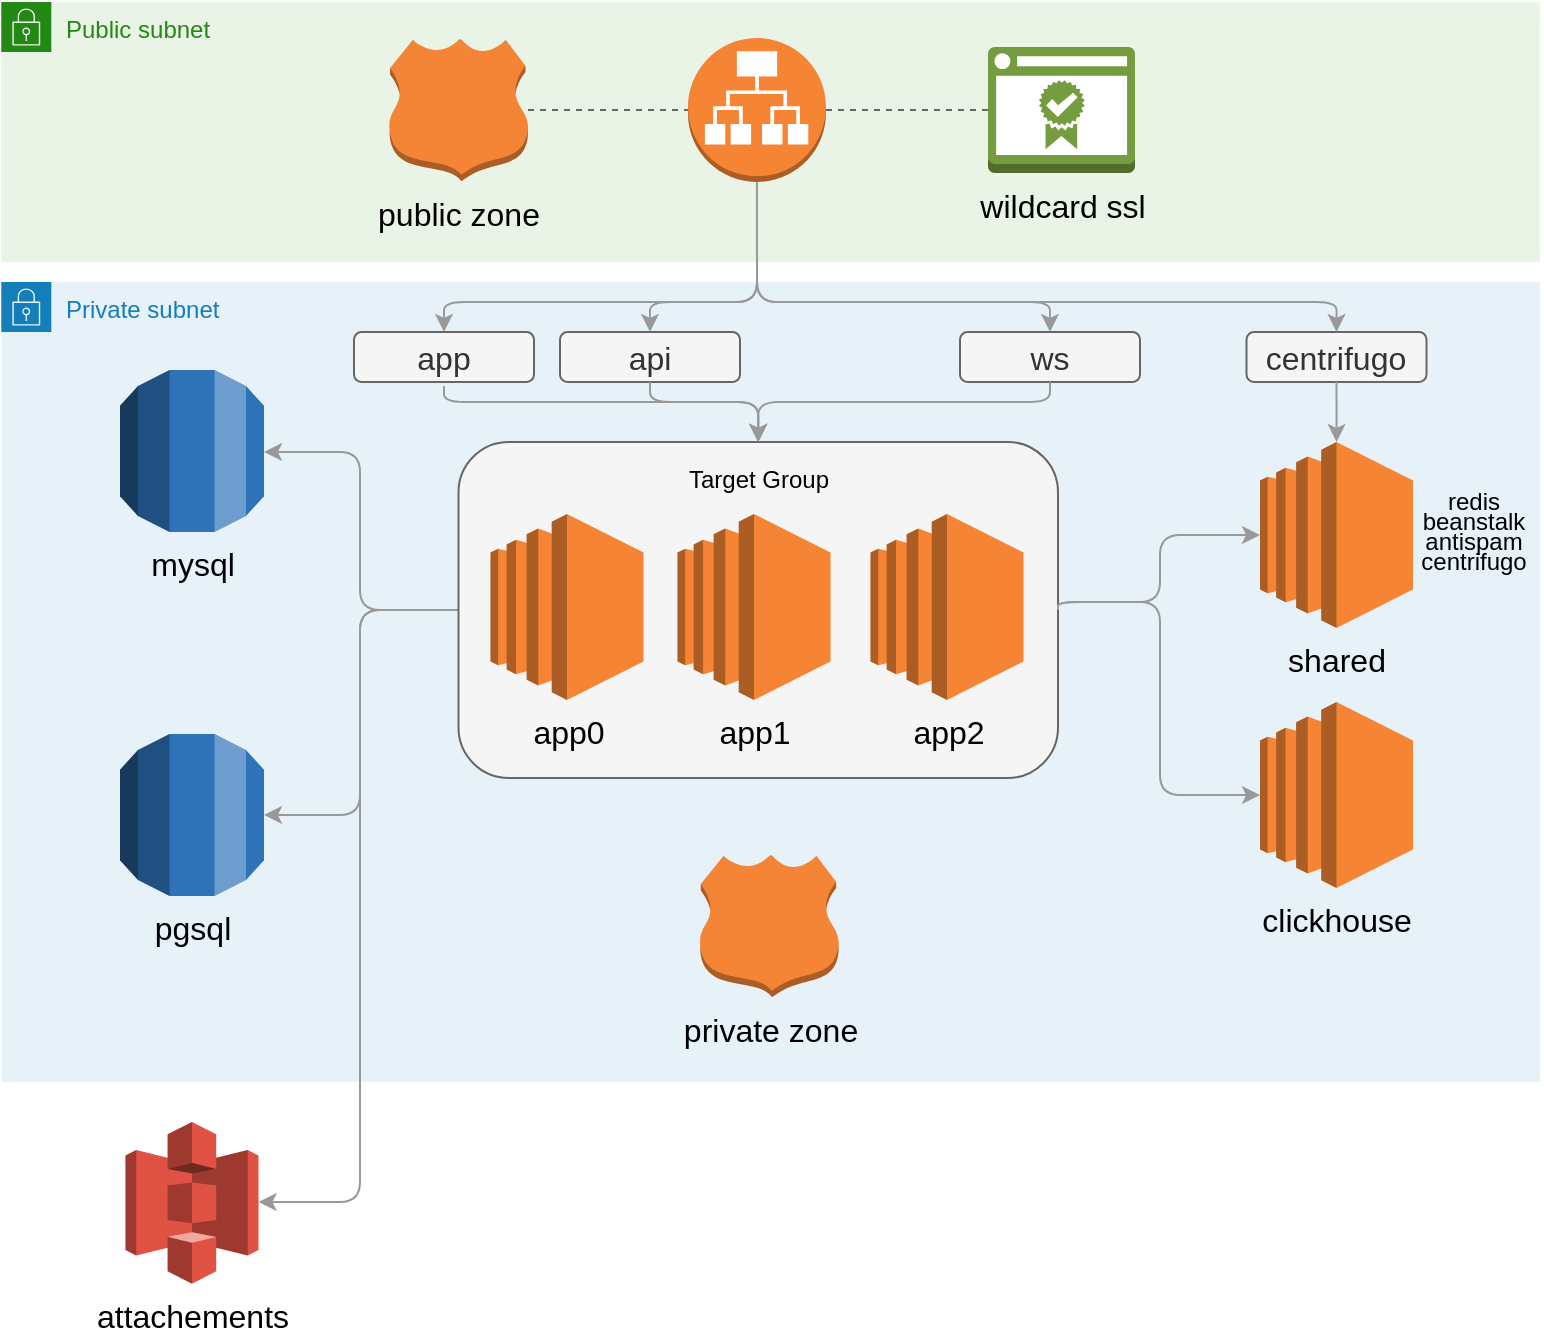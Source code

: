 <mxfile version="20.2.7" type="device"><diagram id="DSVBki9k_rjC8k7L7HFt" name="CRM"><mxGraphModel dx="1018" dy="690" grid="0" gridSize="10" guides="1" tooltips="1" connect="1" arrows="1" fold="1" page="1" pageScale="1" pageWidth="850" pageHeight="1100" math="0" shadow="0"><root><mxCell id="0"/><mxCell id="1" parent="0"/><mxCell id="vWe7kJLQT7QQB01JQrwy-1" value="Public subnet" style="points=[[0,0],[0.25,0],[0.5,0],[0.75,0],[1,0],[1,0.25],[1,0.5],[1,0.75],[1,1],[0.75,1],[0.5,1],[0.25,1],[0,1],[0,0.75],[0,0.5],[0,0.25]];outlineConnect=0;gradientColor=none;html=1;whiteSpace=wrap;fontSize=12;fontStyle=0;container=1;pointerEvents=0;collapsible=0;recursiveResize=0;shape=mxgraph.aws4.group;grIcon=mxgraph.aws4.group_security_group;grStroke=0;strokeColor=#248814;fillColor=#E9F3E6;verticalAlign=top;align=left;spacingLeft=30;fontColor=#248814;dashed=0;" parent="1" vertex="1"><mxGeometry x="40.65" y="20" width="769.35" height="130" as="geometry"/></mxCell><mxCell id="iMHQAZu92EhQEXRAUzaX-1" value="Private subnet" style="points=[[0,0],[0.25,0],[0.5,0],[0.75,0],[1,0],[1,0.25],[1,0.5],[1,0.75],[1,1],[0.75,1],[0.5,1],[0.25,1],[0,1],[0,0.75],[0,0.5],[0,0.25]];outlineConnect=0;gradientColor=none;html=1;whiteSpace=wrap;fontSize=12;fontStyle=0;container=1;pointerEvents=0;collapsible=0;recursiveResize=0;shape=mxgraph.aws4.group;grIcon=mxgraph.aws4.group_security_group;grStroke=0;strokeColor=#147EBA;fillColor=#E6F2F8;verticalAlign=top;align=left;spacingLeft=30;fontColor=#147EBA;dashed=0;rounded=1;shadow=0;glass=0;labelBackgroundColor=none;sketch=0;" parent="1" vertex="1"><mxGeometry x="40.65" y="160" width="769.35" height="400" as="geometry"/></mxCell><mxCell id="1mjnpLLMCdL2hRepT4-3-5" value="shared" style="outlineConnect=0;dashed=0;verticalLabelPosition=bottom;verticalAlign=top;align=center;html=1;shape=mxgraph.aws3.ec2;fillColor=#F58534;gradientColor=none;fontSize=16;" parent="iMHQAZu92EhQEXRAUzaX-1" vertex="1"><mxGeometry x="629.35" y="80" width="76.5" height="93" as="geometry"/></mxCell><mxCell id="1mjnpLLMCdL2hRepT4-3-23" value="mysql" style="outlineConnect=0;dashed=0;verticalLabelPosition=bottom;verticalAlign=top;align=center;html=1;shape=mxgraph.aws3.rds;fillColor=#2E73B8;gradientColor=none;labelBackgroundColor=none;fontSize=16;" parent="iMHQAZu92EhQEXRAUzaX-1" vertex="1"><mxGeometry x="59.35" y="44" width="72" height="81" as="geometry"/></mxCell><mxCell id="1mjnpLLMCdL2hRepT4-3-53" value="api" style="rounded=1;whiteSpace=wrap;html=1;labelBackgroundColor=none;fontSize=16;fillColor=#f5f5f5;strokeColor=#666666;glass=0;shadow=0;sketch=0;fontColor=#333333;" parent="iMHQAZu92EhQEXRAUzaX-1" vertex="1"><mxGeometry x="279.35" y="25" width="90" height="25" as="geometry"/></mxCell><mxCell id="1mjnpLLMCdL2hRepT4-3-55" value="centrifugo" style="rounded=1;whiteSpace=wrap;html=1;labelBackgroundColor=none;fontSize=16;fillColor=#f5f5f5;strokeColor=#666666;glass=0;shadow=0;sketch=0;fontColor=#333333;" parent="iMHQAZu92EhQEXRAUzaX-1" vertex="1"><mxGeometry x="622.6" y="25" width="90" height="25" as="geometry"/></mxCell><mxCell id="rL5hdzW-foJPqtZdxb_i-8" style="edgeStyle=orthogonalEdgeStyle;rounded=1;orthogonalLoop=1;jettySize=auto;html=1;entryX=0.5;entryY=0;entryDx=0;entryDy=0;entryPerimeter=0;fontSize=16;endArrow=classic;endFill=1;strokeColor=#999999;strokeWidth=1;exitX=0.5;exitY=1;exitDx=0;exitDy=0;" parent="iMHQAZu92EhQEXRAUzaX-1" source="1mjnpLLMCdL2hRepT4-3-55" target="1mjnpLLMCdL2hRepT4-3-5" edge="1"><mxGeometry relative="1" as="geometry"><Array as="points"><mxPoint x="668" y="80"/><mxPoint x="668" y="80"/></Array></mxGeometry></mxCell><mxCell id="vWe7kJLQT7QQB01JQrwy-22" value="ws" style="rounded=1;whiteSpace=wrap;html=1;labelBackgroundColor=none;fontSize=16;fillColor=#f5f5f5;strokeColor=#666666;glass=0;shadow=0;sketch=0;fontColor=#333333;" parent="iMHQAZu92EhQEXRAUzaX-1" vertex="1"><mxGeometry x="479.35" y="25" width="90" height="25" as="geometry"/></mxCell><mxCell id="W_9RDFkBrvzOMvZUvS8E-1" value="clickhouse" style="outlineConnect=0;dashed=0;verticalLabelPosition=bottom;verticalAlign=top;align=center;html=1;shape=mxgraph.aws3.ec2;fillColor=#F58534;gradientColor=none;fontSize=16;" vertex="1" parent="iMHQAZu92EhQEXRAUzaX-1"><mxGeometry x="629.35" y="210" width="76.5" height="93" as="geometry"/></mxCell><mxCell id="rL5hdzW-foJPqtZdxb_i-15" style="edgeStyle=orthogonalEdgeStyle;rounded=1;orthogonalLoop=1;jettySize=auto;html=1;fontSize=16;endArrow=classic;endFill=1;strokeColor=#999999;strokeWidth=1;labelBackgroundColor=none;entryX=0;entryY=0.5;entryDx=0;entryDy=0;entryPerimeter=0;exitX=1;exitY=0.5;exitDx=0;exitDy=0;" parent="1" source="1mjnpLLMCdL2hRepT4-3-16" target="1mjnpLLMCdL2hRepT4-3-5" edge="1"><mxGeometry relative="1" as="geometry"><Array as="points"><mxPoint x="569" y="320"/><mxPoint x="620" y="320"/><mxPoint x="620" y="287"/></Array></mxGeometry></mxCell><mxCell id="rL5hdzW-foJPqtZdxb_i-17" style="edgeStyle=orthogonalEdgeStyle;rounded=1;orthogonalLoop=1;jettySize=auto;html=1;entryX=1;entryY=0.5;entryDx=0;entryDy=0;entryPerimeter=0;fontSize=16;endArrow=classic;endFill=1;strokeColor=#999999;strokeWidth=1;exitX=0;exitY=0.5;exitDx=0;exitDy=0;" parent="1" source="1mjnpLLMCdL2hRepT4-3-16" target="1mjnpLLMCdL2hRepT4-3-23" edge="1"><mxGeometry relative="1" as="geometry"><Array as="points"><mxPoint x="220" y="324"/><mxPoint x="220" y="245"/><mxPoint x="172" y="245"/></Array></mxGeometry></mxCell><mxCell id="rL5hdzW-foJPqtZdxb_i-18" style="edgeStyle=orthogonalEdgeStyle;rounded=1;orthogonalLoop=1;jettySize=auto;html=1;entryX=1;entryY=0.5;entryDx=0;entryDy=0;entryPerimeter=0;fontSize=16;endArrow=classic;endFill=1;strokeColor=#999999;strokeWidth=1;exitX=0;exitY=0.5;exitDx=0;exitDy=0;" parent="1" source="1mjnpLLMCdL2hRepT4-3-16" target="1mjnpLLMCdL2hRepT4-3-24" edge="1"><mxGeometry relative="1" as="geometry"><Array as="points"><mxPoint x="220" y="324"/><mxPoint x="220" y="427"/></Array></mxGeometry></mxCell><mxCell id="iMHQAZu92EhQEXRAUzaX-4" style="edgeStyle=orthogonalEdgeStyle;rounded=1;orthogonalLoop=1;jettySize=auto;html=1;fontSize=16;endArrow=classic;endFill=1;strokeColor=#999999;strokeWidth=1;entryX=1;entryY=0.5;entryDx=0;entryDy=0;entryPerimeter=0;exitX=0;exitY=0.5;exitDx=0;exitDy=0;" parent="1" source="1mjnpLLMCdL2hRepT4-3-16" target="1mjnpLLMCdL2hRepT4-3-73" edge="1"><mxGeometry relative="1" as="geometry"><Array as="points"><mxPoint x="220" y="324"/><mxPoint x="220" y="620"/><mxPoint x="169" y="620"/></Array><mxPoint x="210" y="240" as="targetPoint"/></mxGeometry></mxCell><mxCell id="1mjnpLLMCdL2hRepT4-3-16" value="" style="rounded=1;whiteSpace=wrap;html=1;fillColor=#f5f5f5;strokeColor=#666666;fontColor=#333333;" parent="1" vertex="1"><mxGeometry x="269.25" y="240" width="299.75" height="168" as="geometry"/></mxCell><mxCell id="1mjnpLLMCdL2hRepT4-3-56" style="edgeStyle=orthogonalEdgeStyle;rounded=1;orthogonalLoop=1;jettySize=auto;html=1;fontSize=16;strokeColor=#999999;strokeWidth=1;" parent="1" source="1mjnpLLMCdL2hRepT4-3-4" target="1mjnpLLMCdL2hRepT4-3-52" edge="1"><mxGeometry relative="1" as="geometry"><Array as="points"><mxPoint x="419" y="170"/><mxPoint x="262" y="170"/></Array></mxGeometry></mxCell><mxCell id="1mjnpLLMCdL2hRepT4-3-57" style="edgeStyle=orthogonalEdgeStyle;rounded=1;orthogonalLoop=1;jettySize=auto;html=1;fontSize=16;strokeColor=#999999;strokeWidth=1;entryX=0.5;entryY=0;entryDx=0;entryDy=0;" parent="1" source="1mjnpLLMCdL2hRepT4-3-4" target="1mjnpLLMCdL2hRepT4-3-53" edge="1"><mxGeometry relative="1" as="geometry"><Array as="points"><mxPoint x="419" y="170"/><mxPoint x="365" y="170"/></Array><mxPoint x="377.34" y="184.66" as="targetPoint"/></mxGeometry></mxCell><mxCell id="1mjnpLLMCdL2hRepT4-3-58" style="edgeStyle=orthogonalEdgeStyle;rounded=1;orthogonalLoop=1;jettySize=auto;html=1;entryX=0.5;entryY=0;entryDx=0;entryDy=0;fontSize=16;strokeColor=#999999;strokeWidth=1;" parent="1" source="1mjnpLLMCdL2hRepT4-3-4" target="vWe7kJLQT7QQB01JQrwy-22" edge="1"><mxGeometry relative="1" as="geometry"><Array as="points"><mxPoint x="419" y="170"/><mxPoint x="565" y="170"/></Array><mxPoint x="495" y="186" as="targetPoint"/></mxGeometry></mxCell><mxCell id="1mjnpLLMCdL2hRepT4-3-59" style="edgeStyle=orthogonalEdgeStyle;rounded=1;orthogonalLoop=1;jettySize=auto;html=1;fontSize=16;strokeColor=#999999;strokeWidth=1;entryX=0.5;entryY=0;entryDx=0;entryDy=0;" parent="1" source="1mjnpLLMCdL2hRepT4-3-4" target="1mjnpLLMCdL2hRepT4-3-55" edge="1"><mxGeometry relative="1" as="geometry"><Array as="points"><mxPoint x="419" y="170"/><mxPoint x="708" y="170"/></Array></mxGeometry></mxCell><mxCell id="1mjnpLLMCdL2hRepT4-3-4" value="" style="outlineConnect=0;dashed=0;verticalLabelPosition=bottom;verticalAlign=top;align=center;html=1;shape=mxgraph.aws3.application_load_balancer;fillColor=#F58534;gradientColor=none;fontSize=16;" parent="1" vertex="1"><mxGeometry x="384" y="38" width="69" height="72" as="geometry"/></mxCell><mxCell id="1mjnpLLMCdL2hRepT4-3-8" value="app0" style="outlineConnect=0;dashed=0;verticalLabelPosition=bottom;verticalAlign=top;align=center;html=1;shape=mxgraph.aws3.ec2;fillColor=#F58534;gradientColor=none;fontSize=16;" parent="1" vertex="1"><mxGeometry x="285.25" y="276" width="76.5" height="93" as="geometry"/></mxCell><mxCell id="rL5hdzW-foJPqtZdxb_i-5" style="edgeStyle=orthogonalEdgeStyle;rounded=1;orthogonalLoop=1;jettySize=auto;html=1;entryX=0.5;entryY=0;entryDx=0;entryDy=0;fontSize=16;endArrow=classic;endFill=1;strokeColor=#999999;strokeWidth=1;exitX=0.5;exitY=1;exitDx=0;exitDy=0;" parent="1" target="1mjnpLLMCdL2hRepT4-3-16" edge="1"><mxGeometry relative="1" as="geometry"><Array as="points"><mxPoint x="262" y="220"/><mxPoint x="419" y="220"/></Array><mxPoint x="262" y="212" as="sourcePoint"/></mxGeometry></mxCell><mxCell id="1mjnpLLMCdL2hRepT4-3-52" value="app" style="rounded=1;whiteSpace=wrap;html=1;labelBackgroundColor=none;fontSize=16;fillColor=#f5f5f5;strokeColor=#666666;fontColor=#333333;" parent="1" vertex="1"><mxGeometry x="217" y="185" width="90" height="25" as="geometry"/></mxCell><mxCell id="rL5hdzW-foJPqtZdxb_i-6" style="edgeStyle=orthogonalEdgeStyle;rounded=1;orthogonalLoop=1;jettySize=auto;html=1;entryX=0.5;entryY=0;entryDx=0;entryDy=0;fontSize=16;endArrow=classic;endFill=1;strokeColor=#999999;strokeWidth=1;exitX=0.5;exitY=1;exitDx=0;exitDy=0;" parent="1" source="1mjnpLLMCdL2hRepT4-3-53" target="1mjnpLLMCdL2hRepT4-3-16" edge="1"><mxGeometry relative="1" as="geometry"><Array as="points"><mxPoint x="365" y="220"/><mxPoint x="419" y="220"/></Array><mxPoint x="365" y="230" as="sourcePoint"/></mxGeometry></mxCell><mxCell id="rL5hdzW-foJPqtZdxb_i-7" style="edgeStyle=orthogonalEdgeStyle;rounded=1;orthogonalLoop=1;jettySize=auto;html=1;entryX=0.5;entryY=0;entryDx=0;entryDy=0;fontSize=16;endArrow=classic;endFill=1;strokeColor=#999999;strokeWidth=1;exitX=0.5;exitY=1;exitDx=0;exitDy=0;" parent="1" source="vWe7kJLQT7QQB01JQrwy-22" target="1mjnpLLMCdL2hRepT4-3-16" edge="1"><mxGeometry relative="1" as="geometry"><mxPoint x="495" y="210" as="sourcePoint"/><Array as="points"><mxPoint x="565" y="220"/><mxPoint x="419" y="220"/></Array></mxGeometry></mxCell><mxCell id="1mjnpLLMCdL2hRepT4-3-61" value="app1" style="outlineConnect=0;dashed=0;verticalLabelPosition=bottom;verticalAlign=top;align=center;html=1;shape=mxgraph.aws3.ec2;fillColor=#F58534;gradientColor=none;fontSize=16;" parent="1" vertex="1"><mxGeometry x="378.75" y="276" width="76.5" height="93" as="geometry"/></mxCell><mxCell id="1mjnpLLMCdL2hRepT4-3-62" value="app2" style="outlineConnect=0;dashed=0;verticalLabelPosition=bottom;verticalAlign=top;align=center;html=1;shape=mxgraph.aws3.ec2;fillColor=#F58534;gradientColor=none;fontSize=16;" parent="1" vertex="1"><mxGeometry x="475.25" y="276" width="76.5" height="93" as="geometry"/></mxCell><mxCell id="1mjnpLLMCdL2hRepT4-3-84" style="edgeStyle=orthogonalEdgeStyle;rounded=1;orthogonalLoop=1;jettySize=auto;html=1;fontSize=16;endArrow=none;endFill=0;strokeColor=#666666;strokeWidth=1;dashed=1;" parent="1" source="1mjnpLLMCdL2hRepT4-3-77" target="1mjnpLLMCdL2hRepT4-3-4" edge="1"><mxGeometry relative="1" as="geometry"/></mxCell><mxCell id="1mjnpLLMCdL2hRepT4-3-77" value="public zone" style="outlineConnect=0;dashed=0;verticalLabelPosition=bottom;verticalAlign=top;align=center;html=1;shape=mxgraph.aws3.hosted_zone;fillColor=#F58536;gradientColor=none;rounded=1;shadow=0;glass=0;labelBackgroundColor=none;sketch=0;fontSize=16;" parent="1" vertex="1"><mxGeometry x="234.65" y="38.5" width="69.35" height="71" as="geometry"/></mxCell><mxCell id="1mjnpLLMCdL2hRepT4-3-82" style="edgeStyle=orthogonalEdgeStyle;rounded=1;orthogonalLoop=1;jettySize=auto;html=1;entryX=1;entryY=0.5;entryDx=0;entryDy=0;entryPerimeter=0;fontSize=16;endArrow=none;endFill=0;strokeColor=#666666;strokeWidth=1;dashed=1;" parent="1" source="1mjnpLLMCdL2hRepT4-3-79" target="1mjnpLLMCdL2hRepT4-3-4" edge="1"><mxGeometry relative="1" as="geometry"/></mxCell><mxCell id="1mjnpLLMCdL2hRepT4-3-79" value="wildcard ssl" style="outlineConnect=0;dashed=0;verticalLabelPosition=bottom;verticalAlign=top;align=center;html=1;shape=mxgraph.aws3.certificate_manager_2;fillColor=#759C3E;gradientColor=none;rounded=1;shadow=0;glass=0;labelBackgroundColor=none;sketch=0;fontSize=16;" parent="1" vertex="1"><mxGeometry x="534" y="42.5" width="73.5" height="63" as="geometry"/></mxCell><mxCell id="1mjnpLLMCdL2hRepT4-3-24" value="pgsql" style="outlineConnect=0;dashed=0;verticalLabelPosition=bottom;verticalAlign=top;align=center;html=1;shape=mxgraph.aws3.rds;fillColor=#2E73B8;gradientColor=none;labelBackgroundColor=none;fontSize=16;" parent="1" vertex="1"><mxGeometry x="100" y="386" width="72" height="81" as="geometry"/></mxCell><mxCell id="1mjnpLLMCdL2hRepT4-3-73" value="attachements" style="outlineConnect=0;dashed=0;verticalLabelPosition=bottom;verticalAlign=top;align=center;html=1;shape=mxgraph.aws3.s3;fillColor=#E05243;gradientColor=none;rounded=1;shadow=0;glass=0;labelBackgroundColor=none;sketch=0;fontSize=16;" parent="1" vertex="1"><mxGeometry x="102.75" y="580" width="66.5" height="80.84" as="geometry"/></mxCell><mxCell id="vWe7kJLQT7QQB01JQrwy-25" value="Target Group" style="text;html=1;align=center;verticalAlign=middle;resizable=0;points=[];autosize=1;strokeColor=none;fillColor=none;fontSize=12;" parent="1" vertex="1"><mxGeometry x="379.13" y="250" width="80" height="18" as="geometry"/></mxCell><mxCell id="vWe7kJLQT7QQB01JQrwy-29" value="private zone" style="outlineConnect=0;dashed=0;verticalLabelPosition=bottom;verticalAlign=top;align=center;html=1;shape=mxgraph.aws3.hosted_zone;fillColor=#F58536;gradientColor=none;rounded=1;shadow=0;glass=0;labelBackgroundColor=none;sketch=0;fontSize=16;" parent="1" vertex="1"><mxGeometry x="390.0" y="446.5" width="69.35" height="71" as="geometry"/></mxCell><mxCell id="vWe7kJLQT7QQB01JQrwy-33" value="redis" style="text;html=1;strokeColor=none;fillColor=none;align=center;verticalAlign=middle;whiteSpace=wrap;rounded=0;" parent="1" vertex="1"><mxGeometry x="747.25" y="254.5" width="60" height="30" as="geometry"/></mxCell><mxCell id="vWe7kJLQT7QQB01JQrwy-34" value="beanstalk" style="text;html=1;strokeColor=none;fillColor=none;align=center;verticalAlign=middle;whiteSpace=wrap;rounded=0;" parent="1" vertex="1"><mxGeometry x="747.25" y="265" width="60" height="30" as="geometry"/></mxCell><mxCell id="vWe7kJLQT7QQB01JQrwy-35" value="antispam" style="text;html=1;strokeColor=none;fillColor=none;align=center;verticalAlign=middle;whiteSpace=wrap;rounded=0;" parent="1" vertex="1"><mxGeometry x="747.25" y="275" width="60" height="30" as="geometry"/></mxCell><mxCell id="vWe7kJLQT7QQB01JQrwy-36" value="centrifugo" style="text;html=1;strokeColor=none;fillColor=none;align=center;verticalAlign=middle;whiteSpace=wrap;rounded=0;" parent="1" vertex="1"><mxGeometry x="747.25" y="284.5" width="60" height="30" as="geometry"/></mxCell><mxCell id="W_9RDFkBrvzOMvZUvS8E-2" style="edgeStyle=orthogonalEdgeStyle;rounded=1;orthogonalLoop=1;jettySize=auto;html=1;fontSize=16;endArrow=classic;endFill=1;strokeColor=#999999;strokeWidth=1;labelBackgroundColor=none;entryX=0;entryY=0.5;entryDx=0;entryDy=0;entryPerimeter=0;exitX=1;exitY=0.5;exitDx=0;exitDy=0;" edge="1" parent="1" source="1mjnpLLMCdL2hRepT4-3-16" target="W_9RDFkBrvzOMvZUvS8E-1"><mxGeometry relative="1" as="geometry"><Array as="points"><mxPoint x="569" y="320"/><mxPoint x="620" y="320"/><mxPoint x="620" y="417"/></Array><mxPoint x="579" y="334" as="sourcePoint"/><mxPoint x="680" y="296.5" as="targetPoint"/></mxGeometry></mxCell></root></mxGraphModel></diagram></mxfile>